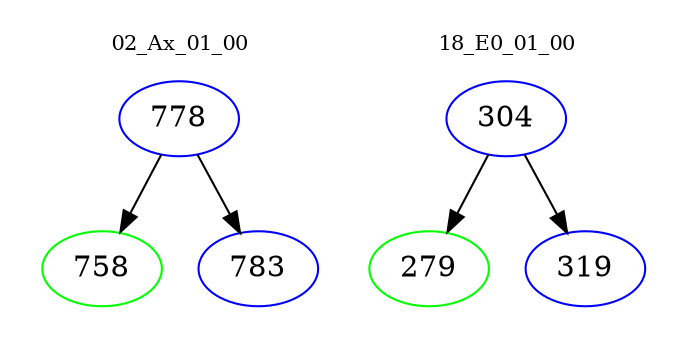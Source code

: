 digraph{
subgraph cluster_0 {
color = white
label = "02_Ax_01_00";
fontsize=10;
T0_778 [label="778", color="blue"]
T0_778 -> T0_758 [color="black"]
T0_758 [label="758", color="green"]
T0_778 -> T0_783 [color="black"]
T0_783 [label="783", color="blue"]
}
subgraph cluster_1 {
color = white
label = "18_E0_01_00";
fontsize=10;
T1_304 [label="304", color="blue"]
T1_304 -> T1_279 [color="black"]
T1_279 [label="279", color="green"]
T1_304 -> T1_319 [color="black"]
T1_319 [label="319", color="blue"]
}
}
